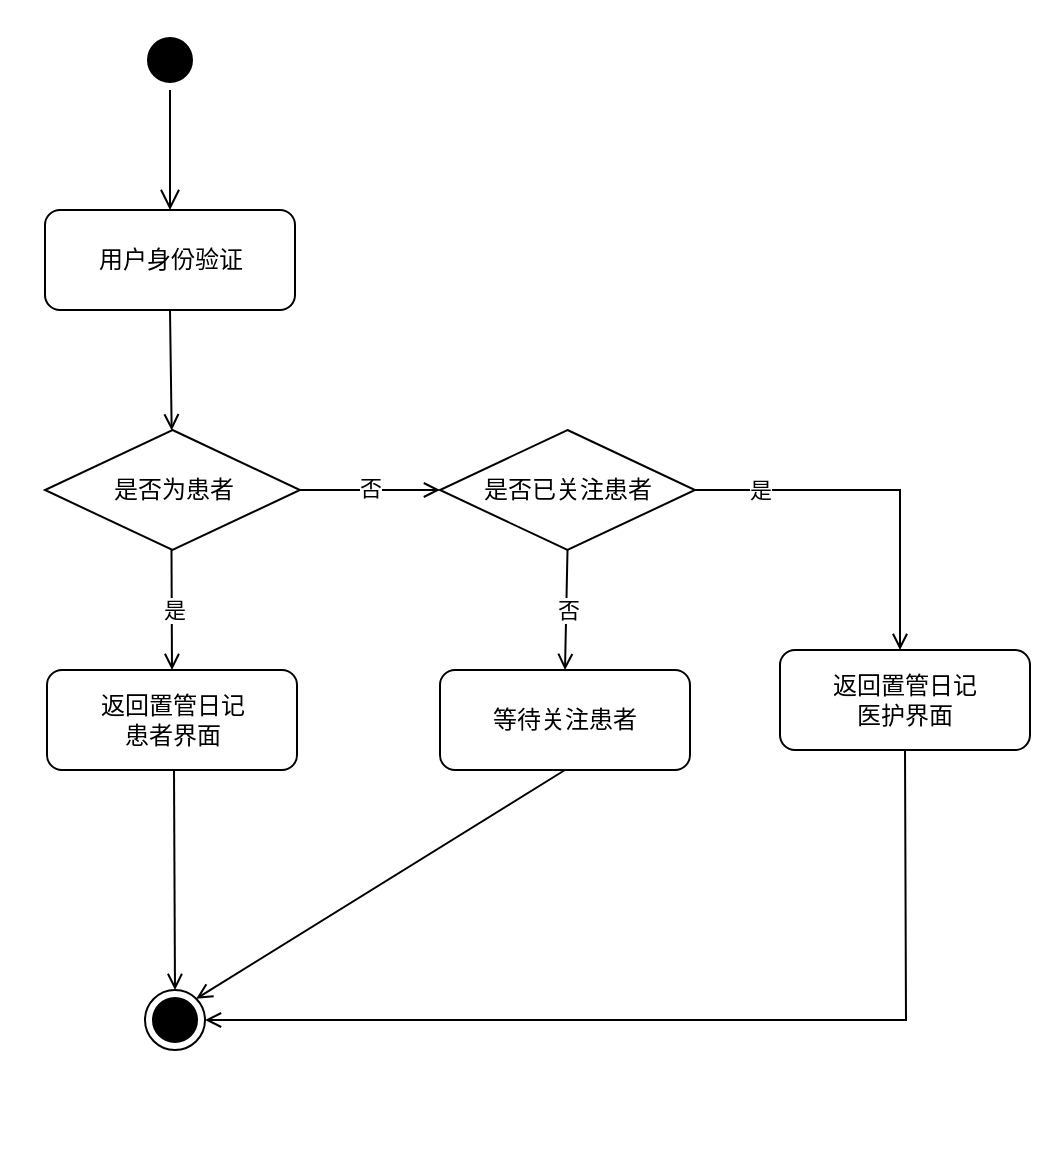 <mxfile version="24.2.5" type="github">
  <diagram name="第 1 页" id="vSMtF_dreAP6zfrNmIUE">
    <mxGraphModel dx="841" dy="583" grid="1" gridSize="10" guides="1" tooltips="1" connect="1" arrows="1" fold="1" page="1" pageScale="1" pageWidth="827" pageHeight="1169" math="0" shadow="0">
      <root>
        <mxCell id="0" />
        <mxCell id="1" parent="0" />
        <mxCell id="NvbOZmVKaPxZ20kv9yKY-23" value="" style="rounded=0;whiteSpace=wrap;html=1;strokeColor=none;fillColor=#FFFFFF;" parent="1" vertex="1">
          <mxGeometry x="50" y="55" width="530" height="575" as="geometry" />
        </mxCell>
        <mxCell id="NvbOZmVKaPxZ20kv9yKY-1" value="" style="ellipse;html=1;shape=startState;fillColor=#000000;strokeColor=#000000;" parent="1" vertex="1">
          <mxGeometry x="120" y="70" width="30" height="30" as="geometry" />
        </mxCell>
        <mxCell id="NvbOZmVKaPxZ20kv9yKY-2" value="" style="edgeStyle=orthogonalEdgeStyle;html=1;verticalAlign=bottom;endArrow=open;endSize=8;strokeColor=#000000;rounded=0;" parent="1" source="NvbOZmVKaPxZ20kv9yKY-1" edge="1">
          <mxGeometry relative="1" as="geometry">
            <mxPoint x="135" y="160" as="targetPoint" />
          </mxGeometry>
        </mxCell>
        <mxCell id="NvbOZmVKaPxZ20kv9yKY-3" value="" style="ellipse;html=1;shape=endState;fillColor=#000000;strokeColor=#000000;" parent="1" vertex="1">
          <mxGeometry x="122.5" y="550" width="30" height="30" as="geometry" />
        </mxCell>
        <mxCell id="NvbOZmVKaPxZ20kv9yKY-4" value="用户身份验证" style="rounded=1;whiteSpace=wrap;html=1;" parent="1" vertex="1">
          <mxGeometry x="72.5" y="160" width="125" height="50" as="geometry" />
        </mxCell>
        <mxCell id="NvbOZmVKaPxZ20kv9yKY-5" value="" style="endArrow=open;html=1;rounded=0;endFill=0;exitX=0.5;exitY=1;exitDx=0;exitDy=0;" parent="1" source="NvbOZmVKaPxZ20kv9yKY-4" target="NvbOZmVKaPxZ20kv9yKY-7" edge="1">
          <mxGeometry width="50" height="50" relative="1" as="geometry">
            <mxPoint x="270" y="330" as="sourcePoint" />
            <mxPoint x="320" y="280" as="targetPoint" />
          </mxGeometry>
        </mxCell>
        <mxCell id="NvbOZmVKaPxZ20kv9yKY-7" value="是否为患者" style="rhombus;whiteSpace=wrap;html=1;" parent="1" vertex="1">
          <mxGeometry x="72.5" y="270" width="127.5" height="60" as="geometry" />
        </mxCell>
        <mxCell id="NvbOZmVKaPxZ20kv9yKY-9" value="" style="endArrow=open;html=1;rounded=0;endFill=0;exitX=0.5;exitY=1;exitDx=0;exitDy=0;entryX=0.5;entryY=0;entryDx=0;entryDy=0;" parent="1" target="NvbOZmVKaPxZ20kv9yKY-11" edge="1">
          <mxGeometry width="50" height="50" relative="1" as="geometry">
            <mxPoint x="135.75" y="330" as="sourcePoint" />
            <mxPoint x="170" y="360" as="targetPoint" />
          </mxGeometry>
        </mxCell>
        <mxCell id="NvbOZmVKaPxZ20kv9yKY-10" value="是" style="edgeLabel;html=1;align=center;verticalAlign=middle;resizable=0;points=[];" parent="NvbOZmVKaPxZ20kv9yKY-9" vertex="1" connectable="0">
          <mxGeometry x="0.003" y="1" relative="1" as="geometry">
            <mxPoint as="offset" />
          </mxGeometry>
        </mxCell>
        <mxCell id="NvbOZmVKaPxZ20kv9yKY-11" value="返回置管日记&lt;div&gt;患者界面&lt;/div&gt;" style="rounded=1;whiteSpace=wrap;html=1;" parent="1" vertex="1">
          <mxGeometry x="73.5" y="390" width="125" height="50" as="geometry" />
        </mxCell>
        <mxCell id="NvbOZmVKaPxZ20kv9yKY-12" value="" style="endArrow=open;html=1;rounded=0;endFill=0;exitX=0.5;exitY=1;exitDx=0;exitDy=0;entryX=0.5;entryY=0;entryDx=0;entryDy=0;" parent="1" target="NvbOZmVKaPxZ20kv9yKY-3" edge="1">
          <mxGeometry width="50" height="50" relative="1" as="geometry">
            <mxPoint x="137" y="440" as="sourcePoint" />
            <mxPoint x="138" y="500" as="targetPoint" />
          </mxGeometry>
        </mxCell>
        <mxCell id="NvbOZmVKaPxZ20kv9yKY-13" value="" style="endArrow=open;html=1;rounded=0;endFill=0;exitX=1;exitY=0.5;exitDx=0;exitDy=0;" parent="1" source="NvbOZmVKaPxZ20kv9yKY-7" edge="1">
          <mxGeometry width="50" height="50" relative="1" as="geometry">
            <mxPoint x="220" y="300" as="sourcePoint" />
            <mxPoint x="270" y="300" as="targetPoint" />
          </mxGeometry>
        </mxCell>
        <mxCell id="NvbOZmVKaPxZ20kv9yKY-14" value="否" style="edgeLabel;html=1;align=center;verticalAlign=middle;resizable=0;points=[];" parent="NvbOZmVKaPxZ20kv9yKY-13" vertex="1" connectable="0">
          <mxGeometry x="0.003" y="1" relative="1" as="geometry">
            <mxPoint as="offset" />
          </mxGeometry>
        </mxCell>
        <mxCell id="NvbOZmVKaPxZ20kv9yKY-16" value="是否已关注患者" style="rhombus;whiteSpace=wrap;html=1;" parent="1" vertex="1">
          <mxGeometry x="270" y="270" width="127.5" height="60" as="geometry" />
        </mxCell>
        <mxCell id="NvbOZmVKaPxZ20kv9yKY-17" value="" style="endArrow=open;html=1;rounded=0;endFill=0;exitX=0.5;exitY=1;exitDx=0;exitDy=0;entryX=0.5;entryY=0;entryDx=0;entryDy=0;" parent="1" source="NvbOZmVKaPxZ20kv9yKY-16" target="b3HT5cBRWuFyJt1h8gsF-1" edge="1">
          <mxGeometry width="50" height="50" relative="1" as="geometry">
            <mxPoint x="210" y="310" as="sourcePoint" />
            <mxPoint x="280" y="310" as="targetPoint" />
          </mxGeometry>
        </mxCell>
        <mxCell id="NvbOZmVKaPxZ20kv9yKY-18" value="否" style="edgeLabel;html=1;align=center;verticalAlign=middle;resizable=0;points=[];" parent="NvbOZmVKaPxZ20kv9yKY-17" vertex="1" connectable="0">
          <mxGeometry x="0.003" y="1" relative="1" as="geometry">
            <mxPoint as="offset" />
          </mxGeometry>
        </mxCell>
        <mxCell id="NvbOZmVKaPxZ20kv9yKY-19" value="" style="endArrow=open;html=1;rounded=0;endFill=0;exitX=1;exitY=0.5;exitDx=0;exitDy=0;" parent="1" source="NvbOZmVKaPxZ20kv9yKY-16" edge="1">
          <mxGeometry width="50" height="50" relative="1" as="geometry">
            <mxPoint x="145.75" y="340" as="sourcePoint" />
            <mxPoint x="500" y="380" as="targetPoint" />
            <Array as="points">
              <mxPoint x="500" y="300" />
            </Array>
          </mxGeometry>
        </mxCell>
        <mxCell id="NvbOZmVKaPxZ20kv9yKY-20" value="是" style="edgeLabel;html=1;align=center;verticalAlign=middle;resizable=0;points=[];" parent="NvbOZmVKaPxZ20kv9yKY-19" vertex="1" connectable="0">
          <mxGeometry x="0.003" y="1" relative="1" as="geometry">
            <mxPoint x="-59" y="1" as="offset" />
          </mxGeometry>
        </mxCell>
        <mxCell id="NvbOZmVKaPxZ20kv9yKY-21" value="返回置管日记&lt;div&gt;医护界面&lt;/div&gt;" style="rounded=1;whiteSpace=wrap;html=1;" parent="1" vertex="1">
          <mxGeometry x="440" y="380" width="125" height="50" as="geometry" />
        </mxCell>
        <mxCell id="NvbOZmVKaPxZ20kv9yKY-22" value="" style="endArrow=open;html=1;rounded=0;endFill=0;exitX=0.5;exitY=1;exitDx=0;exitDy=0;entryX=1;entryY=0.5;entryDx=0;entryDy=0;" parent="1" source="NvbOZmVKaPxZ20kv9yKY-21" target="NvbOZmVKaPxZ20kv9yKY-3" edge="1">
          <mxGeometry width="50" height="50" relative="1" as="geometry">
            <mxPoint x="502" y="440" as="sourcePoint" />
            <mxPoint x="503" y="550" as="targetPoint" />
            <Array as="points">
              <mxPoint x="503" y="565" />
            </Array>
          </mxGeometry>
        </mxCell>
        <mxCell id="b3HT5cBRWuFyJt1h8gsF-1" value="等待关注患者" style="rounded=1;whiteSpace=wrap;html=1;" vertex="1" parent="1">
          <mxGeometry x="270" y="390" width="125" height="50" as="geometry" />
        </mxCell>
        <mxCell id="b3HT5cBRWuFyJt1h8gsF-2" value="" style="endArrow=open;html=1;rounded=0;endFill=0;exitX=0.5;exitY=1;exitDx=0;exitDy=0;entryX=1;entryY=0;entryDx=0;entryDy=0;" edge="1" parent="1" source="b3HT5cBRWuFyJt1h8gsF-1" target="NvbOZmVKaPxZ20kv9yKY-3">
          <mxGeometry width="50" height="50" relative="1" as="geometry">
            <mxPoint x="230" y="450" as="sourcePoint" />
            <mxPoint x="231" y="560" as="targetPoint" />
          </mxGeometry>
        </mxCell>
      </root>
    </mxGraphModel>
  </diagram>
</mxfile>
